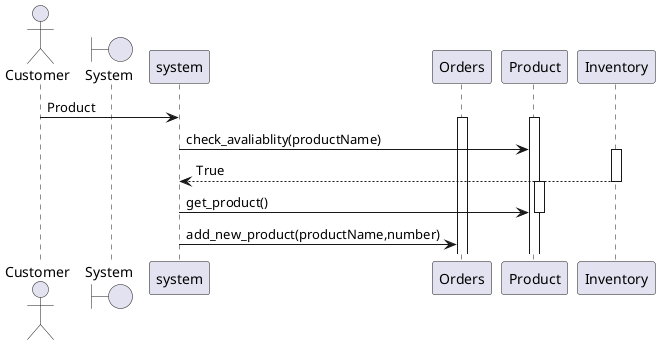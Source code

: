 @startuml add_products_to_the_cart
actor Customer
boundary "System" as System
Customer -> system: Product
activate Orders
activate Product
system -> Product: check_avaliablity(productName)
activate Inventory
Inventory --> system: True
deactivate Inventory
activate Product
system -> Product: get_product()
deactivate Product
system -> Orders: add_new_product(productName,number)
deactivate system
@enduml